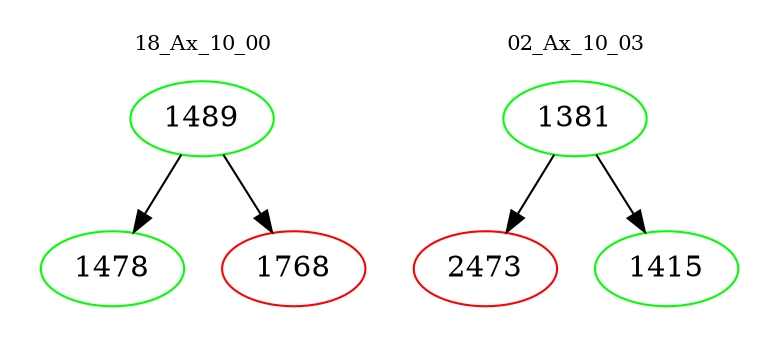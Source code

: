 digraph{
subgraph cluster_0 {
color = white
label = "18_Ax_10_00";
fontsize=10;
T0_1489 [label="1489", color="green"]
T0_1489 -> T0_1478 [color="black"]
T0_1478 [label="1478", color="green"]
T0_1489 -> T0_1768 [color="black"]
T0_1768 [label="1768", color="red"]
}
subgraph cluster_1 {
color = white
label = "02_Ax_10_03";
fontsize=10;
T1_1381 [label="1381", color="green"]
T1_1381 -> T1_2473 [color="black"]
T1_2473 [label="2473", color="red"]
T1_1381 -> T1_1415 [color="black"]
T1_1415 [label="1415", color="green"]
}
}
